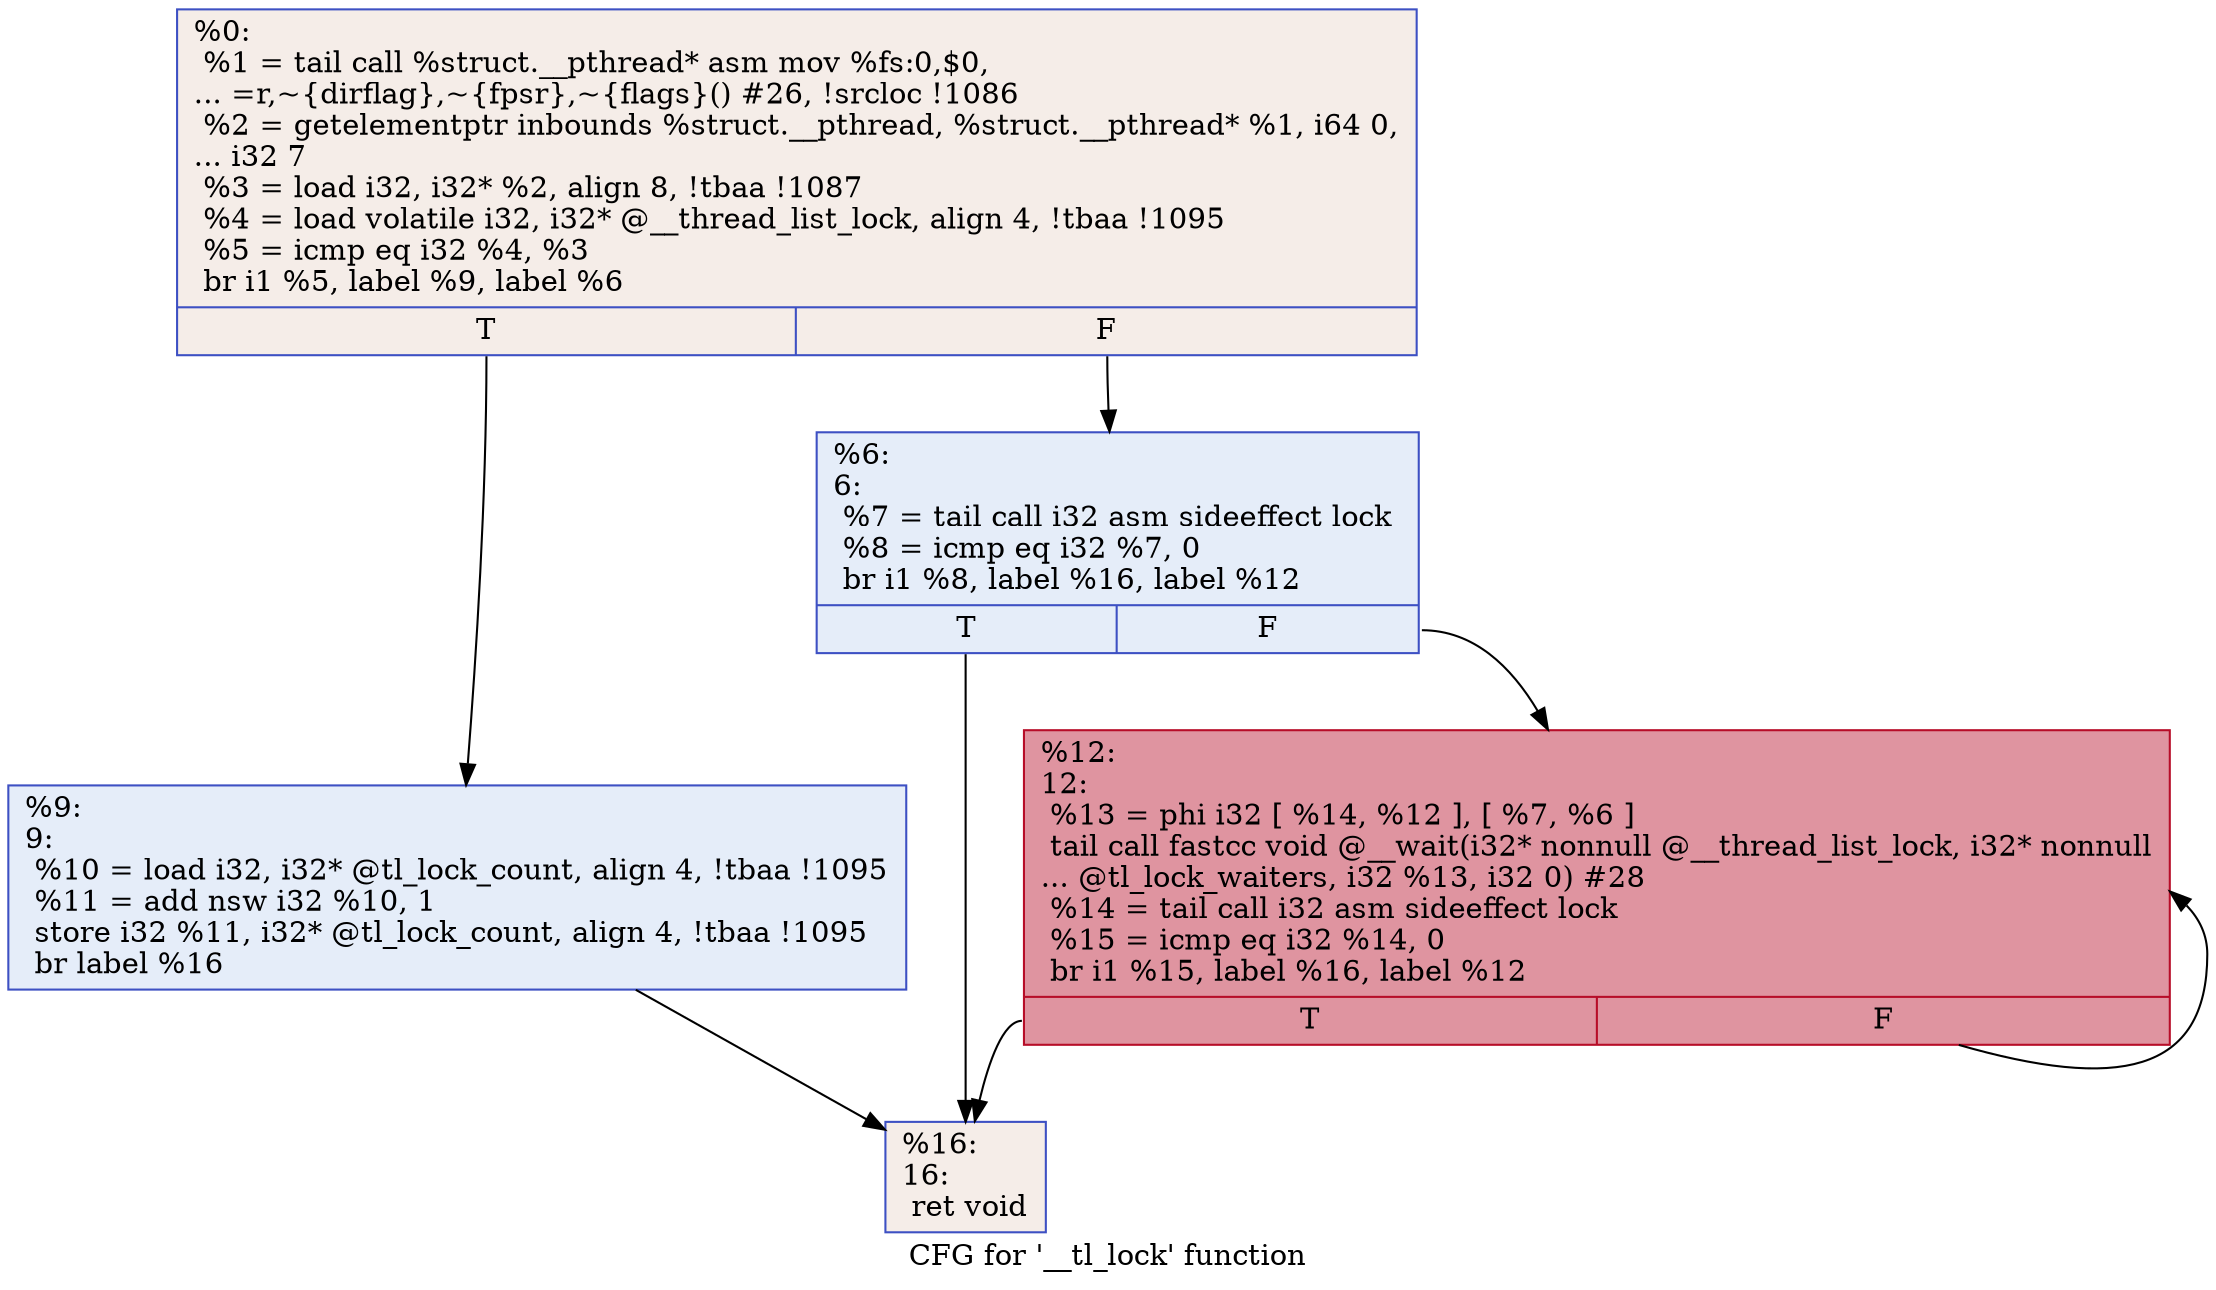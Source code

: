 digraph "CFG for '__tl_lock' function" {
	label="CFG for '__tl_lock' function";

	Node0x241c700 [shape=record,color="#3d50c3ff", style=filled, fillcolor="#e8d6cc70",label="{%0:\l  %1 = tail call %struct.__pthread* asm mov %fs:0,$0,\l... =r,~\{dirflag\},~\{fpsr\},~\{flags\}() #26, !srcloc !1086\l  %2 = getelementptr inbounds %struct.__pthread, %struct.__pthread* %1, i64 0,\l... i32 7\l  %3 = load i32, i32* %2, align 8, !tbaa !1087\l  %4 = load volatile i32, i32* @__thread_list_lock, align 4, !tbaa !1095\l  %5 = icmp eq i32 %4, %3\l  br i1 %5, label %9, label %6\l|{<s0>T|<s1>F}}"];
	Node0x241c700:s0 -> Node0x241ca30;
	Node0x241c700:s1 -> Node0x241c9e0;
	Node0x241c9e0 [shape=record,color="#3d50c3ff", style=filled, fillcolor="#c5d6f270",label="{%6:\l6:                                                \l  %7 = tail call i32 asm sideeffect lock \l  %8 = icmp eq i32 %7, 0\l  br i1 %8, label %16, label %12\l|{<s0>T|<s1>F}}"];
	Node0x241c9e0:s0 -> Node0x241cad0;
	Node0x241c9e0:s1 -> Node0x241ca80;
	Node0x241ca30 [shape=record,color="#3d50c3ff", style=filled, fillcolor="#c5d6f270",label="{%9:\l9:                                                \l  %10 = load i32, i32* @tl_lock_count, align 4, !tbaa !1095\l  %11 = add nsw i32 %10, 1\l  store i32 %11, i32* @tl_lock_count, align 4, !tbaa !1095\l  br label %16\l}"];
	Node0x241ca30 -> Node0x241cad0;
	Node0x241ca80 [shape=record,color="#b70d28ff", style=filled, fillcolor="#b70d2870",label="{%12:\l12:                                               \l  %13 = phi i32 [ %14, %12 ], [ %7, %6 ]\l  tail call fastcc void @__wait(i32* nonnull @__thread_list_lock, i32* nonnull\l... @tl_lock_waiters, i32 %13, i32 0) #28\l  %14 = tail call i32 asm sideeffect lock \l  %15 = icmp eq i32 %14, 0\l  br i1 %15, label %16, label %12\l|{<s0>T|<s1>F}}"];
	Node0x241ca80:s0 -> Node0x241cad0;
	Node0x241ca80:s1 -> Node0x241ca80;
	Node0x241cad0 [shape=record,color="#3d50c3ff", style=filled, fillcolor="#e8d6cc70",label="{%16:\l16:                                               \l  ret void\l}"];
}
